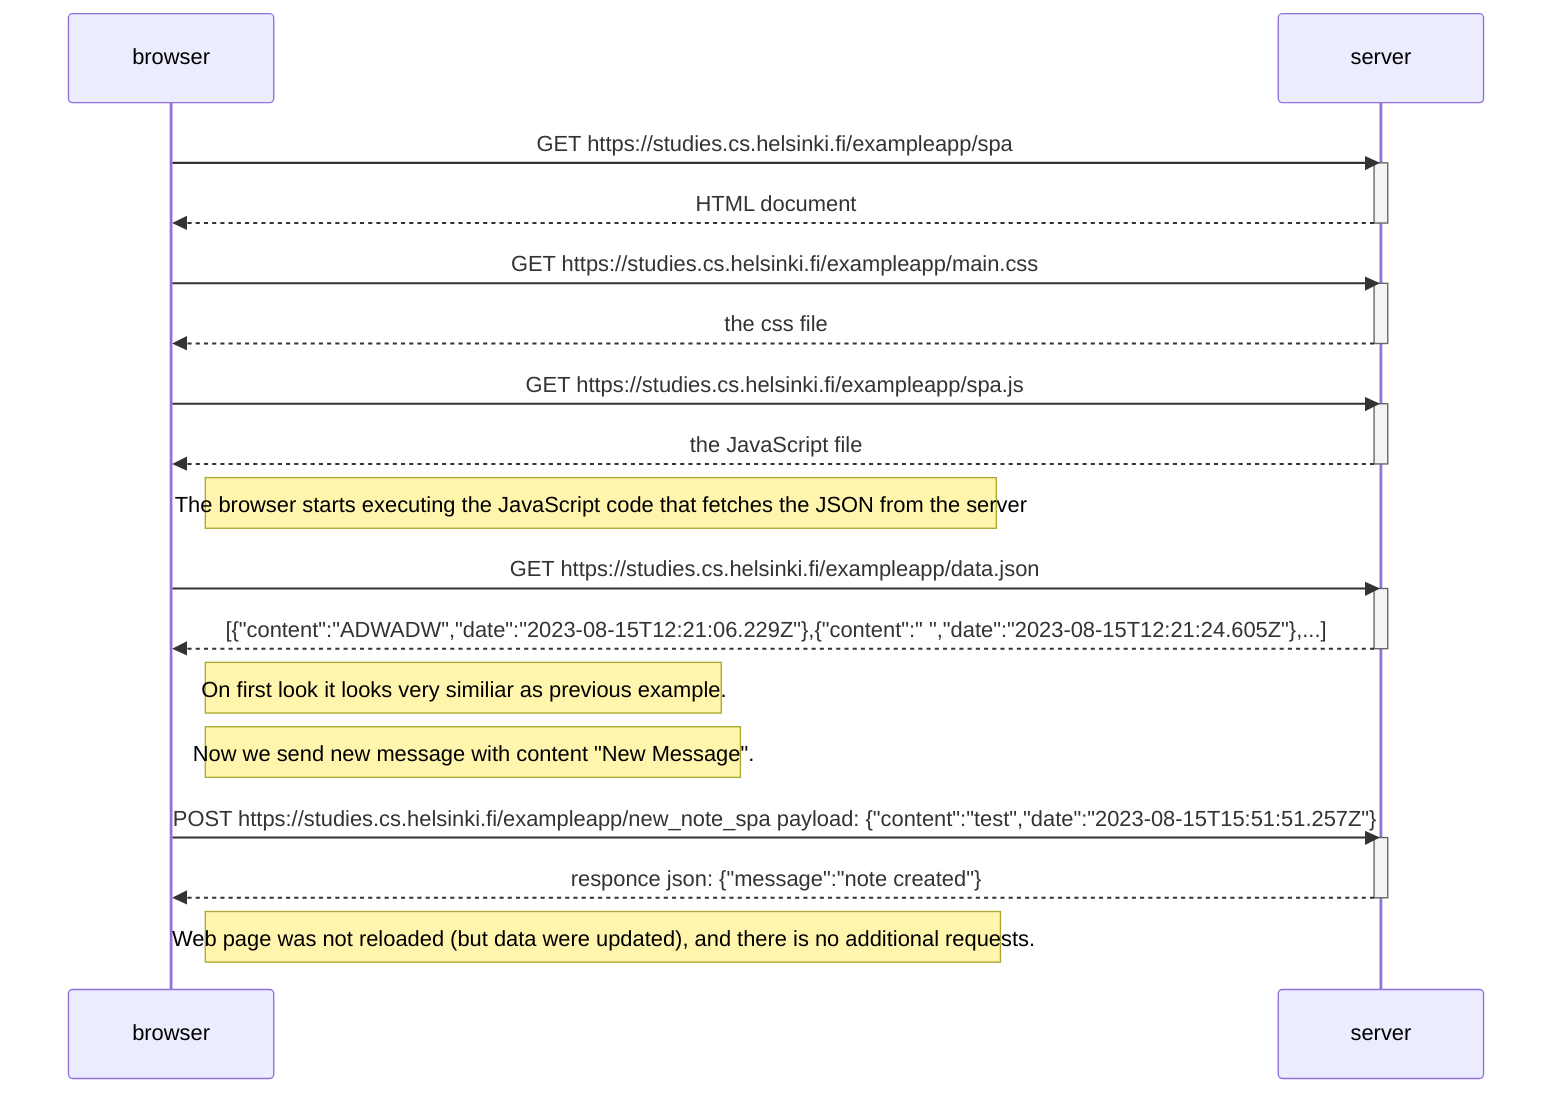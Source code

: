 sequenceDiagram
    participant browser
    participant server

    browser->>server: GET https://studies.cs.helsinki.fi/exampleapp/spa
    activate server
    server-->>browser: HTML document
    deactivate server

    browser->>server: GET https://studies.cs.helsinki.fi/exampleapp/main.css
    activate server
    server-->>browser: the css file
    deactivate server

    browser->>server: GET https://studies.cs.helsinki.fi/exampleapp/spa.js
    activate server
    server-->>browser: the JavaScript file
    deactivate server

    Note right of browser: The browser starts executing the JavaScript code that fetches the JSON from the server

    browser->>server: GET https://studies.cs.helsinki.fi/exampleapp/data.json
    activate server
    server-->>browser: [{"content":"ADWADW","date":"2023-08-15T12:21:06.229Z"},{"content":" ","date":"2023-08-15T12:21:24.605Z"},...]
    deactivate server

    Note right of browser: On first look it looks very similiar as previous example.
    Note right of browser: Now we send new message with content "New Message".

    browser->>server: POST https://studies.cs.helsinki.fi/exampleapp/new_note_spa payload: {"content":"test","date":"2023-08-15T15:51:51.257Z"};
    activate server
    server-->>browser: responce json: {"message":"note created"}
    deactivate server

    Note right of browser: Web page was not reloaded (but data were updated), and there is no additional requests.